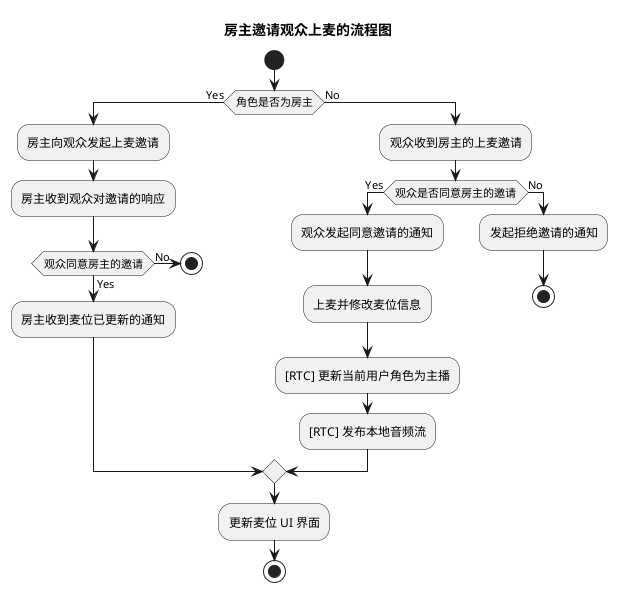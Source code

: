 @startuml
title 房主邀请观众上麦的流程图
start
if (角色是否为房主) then (Yes)
    :房主向观众发起上麦邀请;
    :房主收到观众对邀请的响应;
    if (观众同意房主的邀请) then (Yes)
    :房主收到麦位已更新的通知;
    else (No)
    stop
    endif
else(No)
    :观众收到房主的上麦邀请;
    if (观众是否同意房主的邀请) then (Yes)
    :观众发起同意邀请的通知;
    :上麦并修改麦位信息;
    :[RTC] 更新当前用户角色为主播;
    :[RTC] 发布本地音频流;
    else (No)
    :发起拒绝邀请的通知;
    stop
    endif
endif
:更新麦位 UI 界面;
stop
@enduml